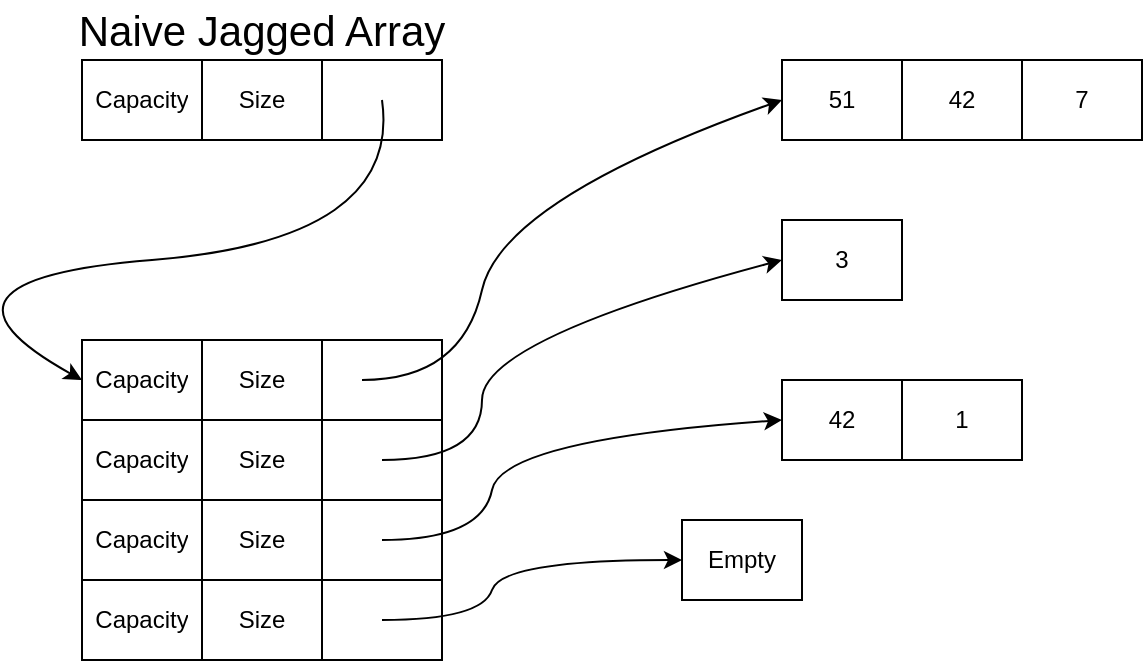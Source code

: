 <mxfile version="21.6.5" type="device">
  <diagram name="Page-1" id="VZIIqRRXdtm2IghGHygO">
    <mxGraphModel dx="794" dy="432" grid="1" gridSize="10" guides="1" tooltips="1" connect="1" arrows="1" fold="1" page="1" pageScale="1" pageWidth="1100" pageHeight="850" math="0" shadow="0">
      <root>
        <mxCell id="0" />
        <mxCell id="1" parent="0" />
        <mxCell id="a9aLCJoaVme4G2c7uFig-44" value="" style="shape=table;startSize=0;container=1;collapsible=0;childLayout=tableLayout;" vertex="1" parent="1">
          <mxGeometry x="90" y="170" width="180" height="160" as="geometry" />
        </mxCell>
        <mxCell id="a9aLCJoaVme4G2c7uFig-45" value="" style="shape=tableRow;horizontal=0;startSize=0;swimlaneHead=0;swimlaneBody=0;strokeColor=inherit;top=0;left=0;bottom=0;right=0;collapsible=0;dropTarget=0;fillColor=none;points=[[0,0.5],[1,0.5]];portConstraint=eastwest;" vertex="1" parent="a9aLCJoaVme4G2c7uFig-44">
          <mxGeometry width="180" height="40" as="geometry" />
        </mxCell>
        <mxCell id="a9aLCJoaVme4G2c7uFig-46" value="&lt;div&gt;Capacity&lt;/div&gt;" style="shape=partialRectangle;html=1;whiteSpace=wrap;connectable=0;strokeColor=inherit;overflow=hidden;fillColor=none;top=0;left=0;bottom=0;right=0;pointerEvents=1;" vertex="1" parent="a9aLCJoaVme4G2c7uFig-45">
          <mxGeometry width="60" height="40" as="geometry">
            <mxRectangle width="60" height="40" as="alternateBounds" />
          </mxGeometry>
        </mxCell>
        <mxCell id="a9aLCJoaVme4G2c7uFig-47" value="Size" style="shape=partialRectangle;html=1;whiteSpace=wrap;connectable=0;strokeColor=inherit;overflow=hidden;fillColor=none;top=0;left=0;bottom=0;right=0;pointerEvents=1;" vertex="1" parent="a9aLCJoaVme4G2c7uFig-45">
          <mxGeometry x="60" width="60" height="40" as="geometry">
            <mxRectangle width="60" height="40" as="alternateBounds" />
          </mxGeometry>
        </mxCell>
        <mxCell id="a9aLCJoaVme4G2c7uFig-48" style="shape=partialRectangle;html=1;whiteSpace=wrap;connectable=0;strokeColor=inherit;overflow=hidden;fillColor=none;top=0;left=0;bottom=0;right=0;pointerEvents=1;" vertex="1" parent="a9aLCJoaVme4G2c7uFig-45">
          <mxGeometry x="120" width="60" height="40" as="geometry">
            <mxRectangle width="60" height="40" as="alternateBounds" />
          </mxGeometry>
        </mxCell>
        <mxCell id="a9aLCJoaVme4G2c7uFig-49" value="" style="shape=tableRow;horizontal=0;startSize=0;swimlaneHead=0;swimlaneBody=0;strokeColor=inherit;top=0;left=0;bottom=0;right=0;collapsible=0;dropTarget=0;fillColor=none;points=[[0,0.5],[1,0.5]];portConstraint=eastwest;" vertex="1" parent="a9aLCJoaVme4G2c7uFig-44">
          <mxGeometry y="40" width="180" height="40" as="geometry" />
        </mxCell>
        <mxCell id="a9aLCJoaVme4G2c7uFig-50" value="&lt;div&gt;Capacity&lt;/div&gt;" style="shape=partialRectangle;html=1;whiteSpace=wrap;connectable=0;strokeColor=inherit;overflow=hidden;fillColor=none;top=0;left=0;bottom=0;right=0;pointerEvents=1;" vertex="1" parent="a9aLCJoaVme4G2c7uFig-49">
          <mxGeometry width="60" height="40" as="geometry">
            <mxRectangle width="60" height="40" as="alternateBounds" />
          </mxGeometry>
        </mxCell>
        <mxCell id="a9aLCJoaVme4G2c7uFig-51" value="Size" style="shape=partialRectangle;html=1;whiteSpace=wrap;connectable=0;strokeColor=inherit;overflow=hidden;fillColor=none;top=0;left=0;bottom=0;right=0;pointerEvents=1;" vertex="1" parent="a9aLCJoaVme4G2c7uFig-49">
          <mxGeometry x="60" width="60" height="40" as="geometry">
            <mxRectangle width="60" height="40" as="alternateBounds" />
          </mxGeometry>
        </mxCell>
        <mxCell id="a9aLCJoaVme4G2c7uFig-52" style="shape=partialRectangle;html=1;whiteSpace=wrap;connectable=0;strokeColor=inherit;overflow=hidden;fillColor=none;top=0;left=0;bottom=0;right=0;pointerEvents=1;" vertex="1" parent="a9aLCJoaVme4G2c7uFig-49">
          <mxGeometry x="120" width="60" height="40" as="geometry">
            <mxRectangle width="60" height="40" as="alternateBounds" />
          </mxGeometry>
        </mxCell>
        <mxCell id="a9aLCJoaVme4G2c7uFig-53" value="" style="shape=tableRow;horizontal=0;startSize=0;swimlaneHead=0;swimlaneBody=0;strokeColor=inherit;top=0;left=0;bottom=0;right=0;collapsible=0;dropTarget=0;fillColor=none;points=[[0,0.5],[1,0.5]];portConstraint=eastwest;" vertex="1" parent="a9aLCJoaVme4G2c7uFig-44">
          <mxGeometry y="80" width="180" height="40" as="geometry" />
        </mxCell>
        <mxCell id="a9aLCJoaVme4G2c7uFig-54" value="&lt;div&gt;Capacity&lt;/div&gt;" style="shape=partialRectangle;html=1;whiteSpace=wrap;connectable=0;strokeColor=inherit;overflow=hidden;fillColor=none;top=0;left=0;bottom=0;right=0;pointerEvents=1;" vertex="1" parent="a9aLCJoaVme4G2c7uFig-53">
          <mxGeometry width="60" height="40" as="geometry">
            <mxRectangle width="60" height="40" as="alternateBounds" />
          </mxGeometry>
        </mxCell>
        <mxCell id="a9aLCJoaVme4G2c7uFig-55" value="Size" style="shape=partialRectangle;html=1;whiteSpace=wrap;connectable=0;strokeColor=inherit;overflow=hidden;fillColor=none;top=0;left=0;bottom=0;right=0;pointerEvents=1;" vertex="1" parent="a9aLCJoaVme4G2c7uFig-53">
          <mxGeometry x="60" width="60" height="40" as="geometry">
            <mxRectangle width="60" height="40" as="alternateBounds" />
          </mxGeometry>
        </mxCell>
        <mxCell id="a9aLCJoaVme4G2c7uFig-56" style="shape=partialRectangle;html=1;whiteSpace=wrap;connectable=0;strokeColor=inherit;overflow=hidden;fillColor=none;top=0;left=0;bottom=0;right=0;pointerEvents=1;" vertex="1" parent="a9aLCJoaVme4G2c7uFig-53">
          <mxGeometry x="120" width="60" height="40" as="geometry">
            <mxRectangle width="60" height="40" as="alternateBounds" />
          </mxGeometry>
        </mxCell>
        <mxCell id="a9aLCJoaVme4G2c7uFig-57" value="" style="shape=tableRow;horizontal=0;startSize=0;swimlaneHead=0;swimlaneBody=0;strokeColor=inherit;top=0;left=0;bottom=0;right=0;collapsible=0;dropTarget=0;fillColor=none;points=[[0,0.5],[1,0.5]];portConstraint=eastwest;" vertex="1" parent="a9aLCJoaVme4G2c7uFig-44">
          <mxGeometry y="120" width="180" height="40" as="geometry" />
        </mxCell>
        <mxCell id="a9aLCJoaVme4G2c7uFig-58" value="&lt;div&gt;Capacity&lt;/div&gt;" style="shape=partialRectangle;html=1;whiteSpace=wrap;connectable=0;strokeColor=inherit;overflow=hidden;fillColor=none;top=0;left=0;bottom=0;right=0;pointerEvents=1;" vertex="1" parent="a9aLCJoaVme4G2c7uFig-57">
          <mxGeometry width="60" height="40" as="geometry">
            <mxRectangle width="60" height="40" as="alternateBounds" />
          </mxGeometry>
        </mxCell>
        <mxCell id="a9aLCJoaVme4G2c7uFig-59" value="Size" style="shape=partialRectangle;html=1;whiteSpace=wrap;connectable=0;strokeColor=inherit;overflow=hidden;fillColor=none;top=0;left=0;bottom=0;right=0;pointerEvents=1;" vertex="1" parent="a9aLCJoaVme4G2c7uFig-57">
          <mxGeometry x="60" width="60" height="40" as="geometry">
            <mxRectangle width="60" height="40" as="alternateBounds" />
          </mxGeometry>
        </mxCell>
        <mxCell id="a9aLCJoaVme4G2c7uFig-60" style="shape=partialRectangle;html=1;whiteSpace=wrap;connectable=0;strokeColor=inherit;overflow=hidden;fillColor=none;top=0;left=0;bottom=0;right=0;pointerEvents=1;" vertex="1" parent="a9aLCJoaVme4G2c7uFig-57">
          <mxGeometry x="120" width="60" height="40" as="geometry">
            <mxRectangle width="60" height="40" as="alternateBounds" />
          </mxGeometry>
        </mxCell>
        <mxCell id="a9aLCJoaVme4G2c7uFig-61" value="" style="shape=table;startSize=0;container=1;collapsible=0;childLayout=tableLayout;" vertex="1" parent="1">
          <mxGeometry x="440" y="30" width="180" height="40" as="geometry" />
        </mxCell>
        <mxCell id="a9aLCJoaVme4G2c7uFig-62" value="" style="shape=tableRow;horizontal=0;startSize=0;swimlaneHead=0;swimlaneBody=0;strokeColor=inherit;top=0;left=0;bottom=0;right=0;collapsible=0;dropTarget=0;fillColor=none;points=[[0,0.5],[1,0.5]];portConstraint=eastwest;" vertex="1" parent="a9aLCJoaVme4G2c7uFig-61">
          <mxGeometry width="180" height="40" as="geometry" />
        </mxCell>
        <mxCell id="a9aLCJoaVme4G2c7uFig-63" value="51" style="shape=partialRectangle;html=1;whiteSpace=wrap;connectable=0;strokeColor=inherit;overflow=hidden;fillColor=none;top=0;left=0;bottom=0;right=0;pointerEvents=1;" vertex="1" parent="a9aLCJoaVme4G2c7uFig-62">
          <mxGeometry width="60" height="40" as="geometry">
            <mxRectangle width="60" height="40" as="alternateBounds" />
          </mxGeometry>
        </mxCell>
        <mxCell id="a9aLCJoaVme4G2c7uFig-64" value="42" style="shape=partialRectangle;html=1;whiteSpace=wrap;connectable=0;strokeColor=inherit;overflow=hidden;fillColor=none;top=0;left=0;bottom=0;right=0;pointerEvents=1;" vertex="1" parent="a9aLCJoaVme4G2c7uFig-62">
          <mxGeometry x="60" width="60" height="40" as="geometry">
            <mxRectangle width="60" height="40" as="alternateBounds" />
          </mxGeometry>
        </mxCell>
        <mxCell id="a9aLCJoaVme4G2c7uFig-65" value="7" style="shape=partialRectangle;html=1;whiteSpace=wrap;connectable=0;strokeColor=inherit;overflow=hidden;fillColor=none;top=0;left=0;bottom=0;right=0;pointerEvents=1;" vertex="1" parent="a9aLCJoaVme4G2c7uFig-62">
          <mxGeometry x="120" width="60" height="40" as="geometry">
            <mxRectangle width="60" height="40" as="alternateBounds" />
          </mxGeometry>
        </mxCell>
        <mxCell id="a9aLCJoaVme4G2c7uFig-66" value="" style="shape=table;startSize=0;container=1;collapsible=0;childLayout=tableLayout;" vertex="1" parent="1">
          <mxGeometry x="440" y="110" width="60" height="40" as="geometry" />
        </mxCell>
        <mxCell id="a9aLCJoaVme4G2c7uFig-67" value="" style="shape=tableRow;horizontal=0;startSize=0;swimlaneHead=0;swimlaneBody=0;strokeColor=inherit;top=0;left=0;bottom=0;right=0;collapsible=0;dropTarget=0;fillColor=none;points=[[0,0.5],[1,0.5]];portConstraint=eastwest;" vertex="1" parent="a9aLCJoaVme4G2c7uFig-66">
          <mxGeometry width="60" height="40" as="geometry" />
        </mxCell>
        <mxCell id="a9aLCJoaVme4G2c7uFig-68" value="3" style="shape=partialRectangle;html=1;whiteSpace=wrap;connectable=0;strokeColor=inherit;overflow=hidden;fillColor=none;top=0;left=0;bottom=0;right=0;pointerEvents=1;" vertex="1" parent="a9aLCJoaVme4G2c7uFig-67">
          <mxGeometry width="60" height="40" as="geometry">
            <mxRectangle width="60" height="40" as="alternateBounds" />
          </mxGeometry>
        </mxCell>
        <mxCell id="a9aLCJoaVme4G2c7uFig-69" value="" style="shape=table;startSize=0;container=1;collapsible=0;childLayout=tableLayout;" vertex="1" parent="1">
          <mxGeometry x="440" y="190" width="120" height="40" as="geometry" />
        </mxCell>
        <mxCell id="a9aLCJoaVme4G2c7uFig-70" value="" style="shape=tableRow;horizontal=0;startSize=0;swimlaneHead=0;swimlaneBody=0;strokeColor=inherit;top=0;left=0;bottom=0;right=0;collapsible=0;dropTarget=0;fillColor=none;points=[[0,0.5],[1,0.5]];portConstraint=eastwest;" vertex="1" parent="a9aLCJoaVme4G2c7uFig-69">
          <mxGeometry width="120" height="40" as="geometry" />
        </mxCell>
        <mxCell id="a9aLCJoaVme4G2c7uFig-71" value="42" style="shape=partialRectangle;html=1;whiteSpace=wrap;connectable=0;strokeColor=inherit;overflow=hidden;fillColor=none;top=0;left=0;bottom=0;right=0;pointerEvents=1;" vertex="1" parent="a9aLCJoaVme4G2c7uFig-70">
          <mxGeometry width="60" height="40" as="geometry">
            <mxRectangle width="60" height="40" as="alternateBounds" />
          </mxGeometry>
        </mxCell>
        <mxCell id="a9aLCJoaVme4G2c7uFig-72" value="1" style="shape=partialRectangle;html=1;whiteSpace=wrap;connectable=0;strokeColor=inherit;overflow=hidden;fillColor=none;top=0;left=0;bottom=0;right=0;pointerEvents=1;" vertex="1" parent="a9aLCJoaVme4G2c7uFig-70">
          <mxGeometry x="60" width="60" height="40" as="geometry">
            <mxRectangle width="60" height="40" as="alternateBounds" />
          </mxGeometry>
        </mxCell>
        <mxCell id="a9aLCJoaVme4G2c7uFig-73" value="" style="shape=table;startSize=0;container=1;collapsible=0;childLayout=tableLayout;" vertex="1" parent="1">
          <mxGeometry x="390" y="260" width="60" height="40" as="geometry" />
        </mxCell>
        <mxCell id="a9aLCJoaVme4G2c7uFig-74" value="" style="shape=tableRow;horizontal=0;startSize=0;swimlaneHead=0;swimlaneBody=0;strokeColor=inherit;top=0;left=0;bottom=0;right=0;collapsible=0;dropTarget=0;fillColor=none;points=[[0,0.5],[1,0.5]];portConstraint=eastwest;" vertex="1" parent="a9aLCJoaVme4G2c7uFig-73">
          <mxGeometry width="60" height="40" as="geometry" />
        </mxCell>
        <mxCell id="a9aLCJoaVme4G2c7uFig-75" value="Empty" style="shape=partialRectangle;html=1;whiteSpace=wrap;connectable=0;strokeColor=inherit;overflow=hidden;fillColor=none;top=0;left=0;bottom=0;right=0;pointerEvents=1;" vertex="1" parent="a9aLCJoaVme4G2c7uFig-74">
          <mxGeometry width="60" height="40" as="geometry">
            <mxRectangle width="60" height="40" as="alternateBounds" />
          </mxGeometry>
        </mxCell>
        <mxCell id="a9aLCJoaVme4G2c7uFig-76" value="" style="curved=1;endArrow=classic;html=1;rounded=0;entryX=0;entryY=0.5;entryDx=0;entryDy=0;" edge="1" parent="1" target="a9aLCJoaVme4G2c7uFig-62">
          <mxGeometry width="50" height="50" relative="1" as="geometry">
            <mxPoint x="230" y="190" as="sourcePoint" />
            <mxPoint x="280" y="140" as="targetPoint" />
            <Array as="points">
              <mxPoint x="280" y="190" />
              <mxPoint x="300" y="100" />
            </Array>
          </mxGeometry>
        </mxCell>
        <mxCell id="a9aLCJoaVme4G2c7uFig-77" value="" style="curved=1;endArrow=classic;html=1;rounded=0;entryX=0;entryY=0.5;entryDx=0;entryDy=0;" edge="1" parent="1" target="a9aLCJoaVme4G2c7uFig-67">
          <mxGeometry width="50" height="50" relative="1" as="geometry">
            <mxPoint x="240" y="230" as="sourcePoint" />
            <mxPoint x="290" y="180" as="targetPoint" />
            <Array as="points">
              <mxPoint x="290" y="230" />
              <mxPoint x="290" y="170" />
            </Array>
          </mxGeometry>
        </mxCell>
        <mxCell id="a9aLCJoaVme4G2c7uFig-78" value="" style="curved=1;endArrow=classic;html=1;rounded=0;entryX=0;entryY=0.5;entryDx=0;entryDy=0;" edge="1" parent="1" target="a9aLCJoaVme4G2c7uFig-70">
          <mxGeometry width="50" height="50" relative="1" as="geometry">
            <mxPoint x="240" y="270" as="sourcePoint" />
            <mxPoint x="290" y="220" as="targetPoint" />
            <Array as="points">
              <mxPoint x="290" y="270" />
              <mxPoint x="300" y="220" />
            </Array>
          </mxGeometry>
        </mxCell>
        <mxCell id="a9aLCJoaVme4G2c7uFig-79" value="" style="curved=1;endArrow=classic;html=1;rounded=0;entryX=0;entryY=0.5;entryDx=0;entryDy=0;" edge="1" parent="1" target="a9aLCJoaVme4G2c7uFig-74">
          <mxGeometry width="50" height="50" relative="1" as="geometry">
            <mxPoint x="240" y="310" as="sourcePoint" />
            <mxPoint x="290" y="260" as="targetPoint" />
            <Array as="points">
              <mxPoint x="290" y="310" />
              <mxPoint x="300" y="280" />
            </Array>
          </mxGeometry>
        </mxCell>
        <mxCell id="a9aLCJoaVme4G2c7uFig-80" value="" style="shape=table;startSize=0;container=1;collapsible=0;childLayout=tableLayout;" vertex="1" parent="1">
          <mxGeometry x="90" y="30" width="180" height="40" as="geometry" />
        </mxCell>
        <mxCell id="a9aLCJoaVme4G2c7uFig-81" value="" style="shape=tableRow;horizontal=0;startSize=0;swimlaneHead=0;swimlaneBody=0;strokeColor=inherit;top=0;left=0;bottom=0;right=0;collapsible=0;dropTarget=0;fillColor=none;points=[[0,0.5],[1,0.5]];portConstraint=eastwest;" vertex="1" parent="a9aLCJoaVme4G2c7uFig-80">
          <mxGeometry width="180" height="40" as="geometry" />
        </mxCell>
        <mxCell id="a9aLCJoaVme4G2c7uFig-82" value="Capacity" style="shape=partialRectangle;html=1;whiteSpace=wrap;connectable=0;strokeColor=inherit;overflow=hidden;fillColor=none;top=0;left=0;bottom=0;right=0;pointerEvents=1;" vertex="1" parent="a9aLCJoaVme4G2c7uFig-81">
          <mxGeometry width="60" height="40" as="geometry">
            <mxRectangle width="60" height="40" as="alternateBounds" />
          </mxGeometry>
        </mxCell>
        <mxCell id="a9aLCJoaVme4G2c7uFig-83" value="Size" style="shape=partialRectangle;html=1;whiteSpace=wrap;connectable=0;strokeColor=inherit;overflow=hidden;fillColor=none;top=0;left=0;bottom=0;right=0;pointerEvents=1;" vertex="1" parent="a9aLCJoaVme4G2c7uFig-81">
          <mxGeometry x="60" width="60" height="40" as="geometry">
            <mxRectangle width="60" height="40" as="alternateBounds" />
          </mxGeometry>
        </mxCell>
        <mxCell id="a9aLCJoaVme4G2c7uFig-84" value="" style="shape=partialRectangle;html=1;whiteSpace=wrap;connectable=0;strokeColor=inherit;overflow=hidden;fillColor=none;top=0;left=0;bottom=0;right=0;pointerEvents=1;" vertex="1" parent="a9aLCJoaVme4G2c7uFig-81">
          <mxGeometry x="120" width="60" height="40" as="geometry">
            <mxRectangle width="60" height="40" as="alternateBounds" />
          </mxGeometry>
        </mxCell>
        <mxCell id="a9aLCJoaVme4G2c7uFig-85" value="" style="curved=1;endArrow=classic;html=1;rounded=0;entryX=0;entryY=0.5;entryDx=0;entryDy=0;" edge="1" parent="1" target="a9aLCJoaVme4G2c7uFig-45">
          <mxGeometry width="50" height="50" relative="1" as="geometry">
            <mxPoint x="240" y="50" as="sourcePoint" />
            <mxPoint x="290" as="targetPoint" />
            <Array as="points">
              <mxPoint x="250" y="120" />
              <mxPoint y="140" />
            </Array>
          </mxGeometry>
        </mxCell>
        <mxCell id="a9aLCJoaVme4G2c7uFig-86" value="&lt;font style=&quot;font-size: 21px;&quot;&gt;Naive Jagged Array&lt;br&gt;&lt;/font&gt;" style="text;html=1;strokeColor=none;fillColor=none;align=center;verticalAlign=middle;whiteSpace=wrap;rounded=0;" vertex="1" parent="1">
          <mxGeometry x="80" width="200" height="30" as="geometry" />
        </mxCell>
      </root>
    </mxGraphModel>
  </diagram>
</mxfile>
